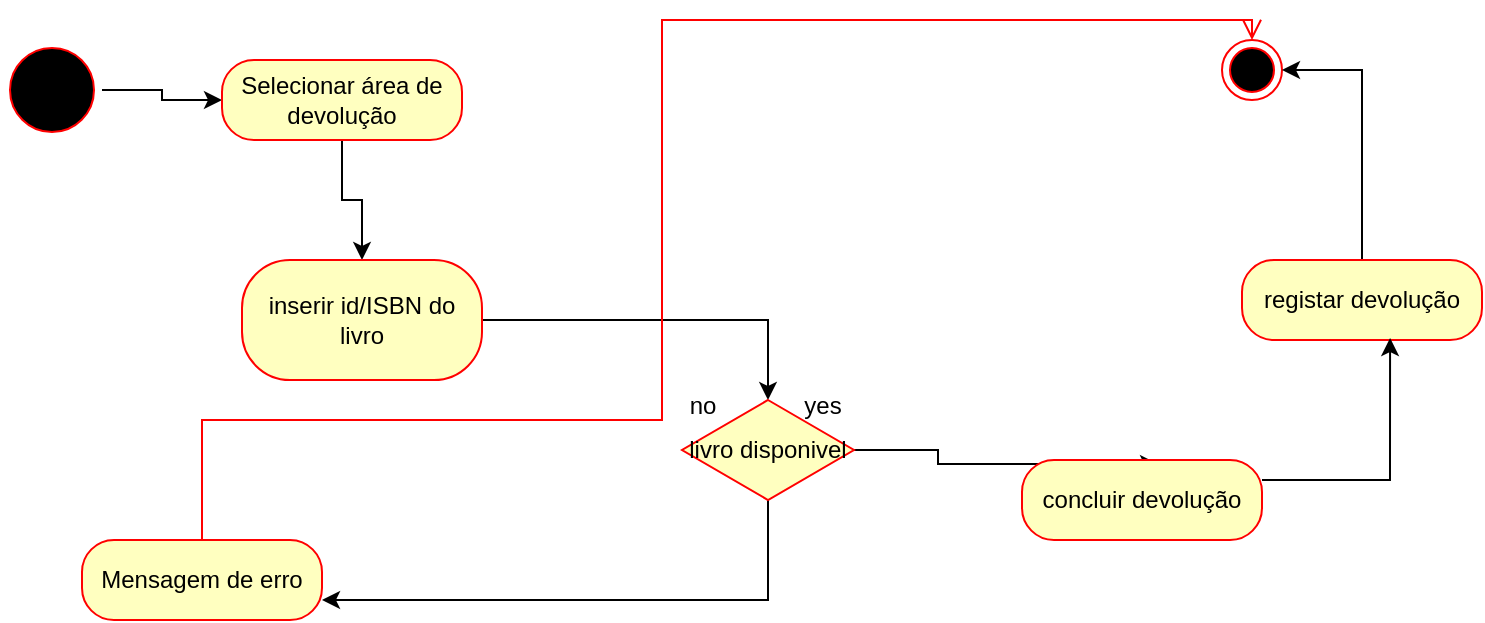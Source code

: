 <mxfile version="21.7.4" type="device">
  <diagram name="Página-1" id="0p1Y6eLN7JJ92aFEPeO1">
    <mxGraphModel dx="880" dy="438" grid="1" gridSize="10" guides="1" tooltips="1" connect="1" arrows="1" fold="1" page="1" pageScale="1" pageWidth="827" pageHeight="1169" math="0" shadow="0">
      <root>
        <mxCell id="0" />
        <mxCell id="1" parent="0" />
        <mxCell id="tAPwdaDP_LhEOnObUS7r-18" value="" style="edgeStyle=orthogonalEdgeStyle;rounded=0;orthogonalLoop=1;jettySize=auto;html=1;" edge="1" parent="1" source="tAPwdaDP_LhEOnObUS7r-1" target="tAPwdaDP_LhEOnObUS7r-2">
          <mxGeometry relative="1" as="geometry" />
        </mxCell>
        <mxCell id="tAPwdaDP_LhEOnObUS7r-1" value="" style="ellipse;html=1;shape=startState;fillColor=#000000;strokeColor=#ff0000;" vertex="1" parent="1">
          <mxGeometry x="80" y="50" width="50" height="50" as="geometry" />
        </mxCell>
        <mxCell id="tAPwdaDP_LhEOnObUS7r-11" value="" style="edgeStyle=orthogonalEdgeStyle;rounded=0;orthogonalLoop=1;jettySize=auto;html=1;" edge="1" parent="1" source="tAPwdaDP_LhEOnObUS7r-2" target="tAPwdaDP_LhEOnObUS7r-3">
          <mxGeometry relative="1" as="geometry" />
        </mxCell>
        <mxCell id="tAPwdaDP_LhEOnObUS7r-2" value="Selecionar área de devolução" style="rounded=1;whiteSpace=wrap;html=1;arcSize=40;fontColor=#000000;fillColor=#ffffc0;strokeColor=#ff0000;" vertex="1" parent="1">
          <mxGeometry x="190" y="60" width="120" height="40" as="geometry" />
        </mxCell>
        <mxCell id="tAPwdaDP_LhEOnObUS7r-27" value="" style="edgeStyle=orthogonalEdgeStyle;rounded=0;orthogonalLoop=1;jettySize=auto;html=1;" edge="1" parent="1" source="tAPwdaDP_LhEOnObUS7r-3" target="tAPwdaDP_LhEOnObUS7r-8">
          <mxGeometry relative="1" as="geometry" />
        </mxCell>
        <mxCell id="tAPwdaDP_LhEOnObUS7r-3" value="inserir id/ISBN do livro" style="rounded=1;whiteSpace=wrap;html=1;arcSize=40;fontColor=#000000;fillColor=#ffffc0;strokeColor=#ff0000;" vertex="1" parent="1">
          <mxGeometry x="200" y="160" width="120" height="60" as="geometry" />
        </mxCell>
        <mxCell id="tAPwdaDP_LhEOnObUS7r-5" value="" style="ellipse;html=1;shape=endState;fillColor=#000000;strokeColor=#ff0000;" vertex="1" parent="1">
          <mxGeometry x="690" y="50" width="30" height="30" as="geometry" />
        </mxCell>
        <mxCell id="tAPwdaDP_LhEOnObUS7r-23" value="" style="edgeStyle=orthogonalEdgeStyle;rounded=0;orthogonalLoop=1;jettySize=auto;html=1;entryX=1;entryY=0.5;entryDx=0;entryDy=0;" edge="1" parent="1" source="tAPwdaDP_LhEOnObUS7r-6" target="tAPwdaDP_LhEOnObUS7r-5">
          <mxGeometry relative="1" as="geometry">
            <mxPoint x="760" y="90" as="targetPoint" />
          </mxGeometry>
        </mxCell>
        <mxCell id="tAPwdaDP_LhEOnObUS7r-6" value="registar devolução" style="rounded=1;whiteSpace=wrap;html=1;arcSize=40;fontColor=#000000;fillColor=#ffffc0;strokeColor=#ff0000;" vertex="1" parent="1">
          <mxGeometry x="700" y="160" width="120" height="40" as="geometry" />
        </mxCell>
        <mxCell id="tAPwdaDP_LhEOnObUS7r-29" value="" style="edgeStyle=orthogonalEdgeStyle;rounded=0;orthogonalLoop=1;jettySize=auto;html=1;entryX=0.567;entryY=0.05;entryDx=0;entryDy=0;entryPerimeter=0;" edge="1" parent="1" source="tAPwdaDP_LhEOnObUS7r-8" target="tAPwdaDP_LhEOnObUS7r-24">
          <mxGeometry relative="1" as="geometry">
            <mxPoint x="569" y="205" as="targetPoint" />
          </mxGeometry>
        </mxCell>
        <mxCell id="tAPwdaDP_LhEOnObUS7r-37" value="" style="edgeStyle=orthogonalEdgeStyle;rounded=0;orthogonalLoop=1;jettySize=auto;html=1;entryX=1;entryY=0.75;entryDx=0;entryDy=0;exitX=0.5;exitY=1;exitDx=0;exitDy=0;" edge="1" parent="1" source="tAPwdaDP_LhEOnObUS7r-8" target="tAPwdaDP_LhEOnObUS7r-34">
          <mxGeometry relative="1" as="geometry">
            <mxPoint x="463" y="355" as="targetPoint" />
          </mxGeometry>
        </mxCell>
        <mxCell id="tAPwdaDP_LhEOnObUS7r-8" value="livro disponivel" style="rhombus;whiteSpace=wrap;html=1;fontColor=#000000;fillColor=#ffffc0;strokeColor=#ff0000;" vertex="1" parent="1">
          <mxGeometry x="420" y="230" width="86" height="50" as="geometry" />
        </mxCell>
        <mxCell id="tAPwdaDP_LhEOnObUS7r-26" value="" style="edgeStyle=orthogonalEdgeStyle;rounded=0;orthogonalLoop=1;jettySize=auto;html=1;entryX=0.617;entryY=0.975;entryDx=0;entryDy=0;exitX=1;exitY=0.25;exitDx=0;exitDy=0;entryPerimeter=0;" edge="1" parent="1" source="tAPwdaDP_LhEOnObUS7r-24" target="tAPwdaDP_LhEOnObUS7r-6">
          <mxGeometry relative="1" as="geometry">
            <mxPoint x="810" y="280" as="targetPoint" />
          </mxGeometry>
        </mxCell>
        <mxCell id="tAPwdaDP_LhEOnObUS7r-24" value="concluir devolução" style="rounded=1;whiteSpace=wrap;html=1;arcSize=40;fontColor=#000000;fillColor=#ffffc0;strokeColor=#ff0000;" vertex="1" parent="1">
          <mxGeometry x="590" y="260" width="120" height="40" as="geometry" />
        </mxCell>
        <mxCell id="tAPwdaDP_LhEOnObUS7r-34" value="Mensagem de erro" style="rounded=1;whiteSpace=wrap;html=1;arcSize=40;fontColor=#000000;fillColor=#ffffc0;strokeColor=#ff0000;" vertex="1" parent="1">
          <mxGeometry x="120" y="300" width="120" height="40" as="geometry" />
        </mxCell>
        <mxCell id="tAPwdaDP_LhEOnObUS7r-35" value="" style="edgeStyle=orthogonalEdgeStyle;html=1;verticalAlign=bottom;endArrow=open;endSize=8;strokeColor=#ff0000;rounded=0;entryX=0.5;entryY=0;entryDx=0;entryDy=0;" edge="1" source="tAPwdaDP_LhEOnObUS7r-34" parent="1" target="tAPwdaDP_LhEOnObUS7r-5">
          <mxGeometry relative="1" as="geometry">
            <mxPoint x="180" y="400" as="targetPoint" />
            <Array as="points">
              <mxPoint x="180" y="240" />
              <mxPoint x="410" y="240" />
              <mxPoint x="410" y="40" />
              <mxPoint x="705" y="40" />
            </Array>
          </mxGeometry>
        </mxCell>
        <mxCell id="tAPwdaDP_LhEOnObUS7r-38" value="no" style="text;html=1;align=center;verticalAlign=middle;resizable=0;points=[];autosize=1;strokeColor=none;fillColor=none;" vertex="1" parent="1">
          <mxGeometry x="410" y="218" width="40" height="30" as="geometry" />
        </mxCell>
        <mxCell id="tAPwdaDP_LhEOnObUS7r-39" value="yes" style="text;html=1;align=center;verticalAlign=middle;resizable=0;points=[];autosize=1;strokeColor=none;fillColor=none;" vertex="1" parent="1">
          <mxGeometry x="470" y="218" width="40" height="30" as="geometry" />
        </mxCell>
      </root>
    </mxGraphModel>
  </diagram>
</mxfile>
